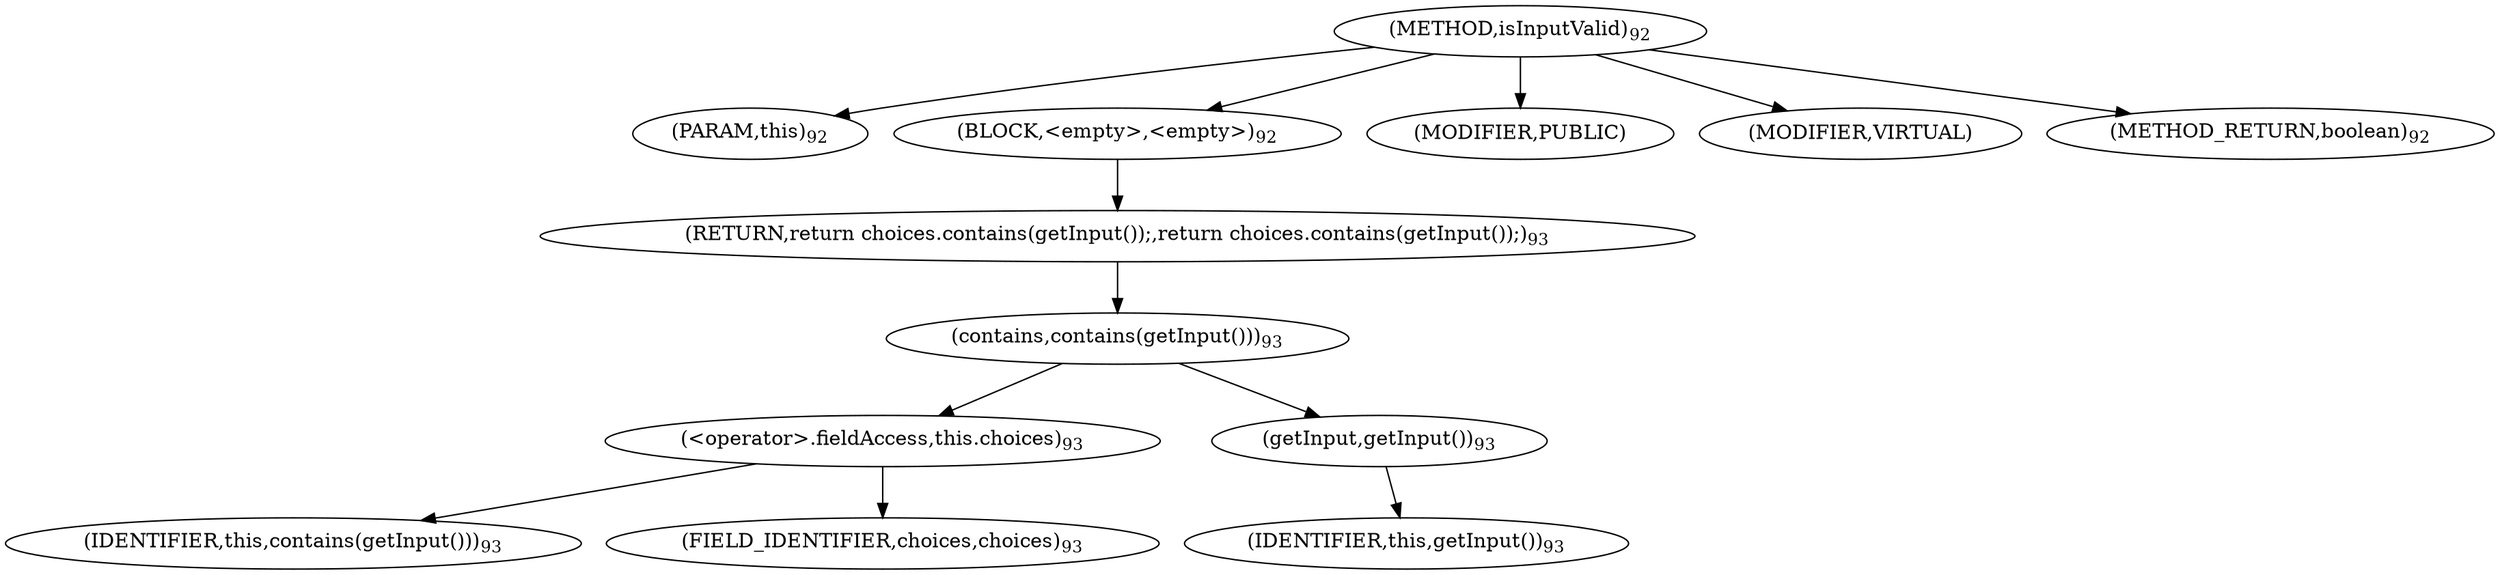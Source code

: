 digraph "isInputValid" {  
"60" [label = <(METHOD,isInputValid)<SUB>92</SUB>> ]
"7" [label = <(PARAM,this)<SUB>92</SUB>> ]
"61" [label = <(BLOCK,&lt;empty&gt;,&lt;empty&gt;)<SUB>92</SUB>> ]
"62" [label = <(RETURN,return choices.contains(getInput());,return choices.contains(getInput());)<SUB>93</SUB>> ]
"63" [label = <(contains,contains(getInput()))<SUB>93</SUB>> ]
"64" [label = <(&lt;operator&gt;.fieldAccess,this.choices)<SUB>93</SUB>> ]
"65" [label = <(IDENTIFIER,this,contains(getInput()))<SUB>93</SUB>> ]
"66" [label = <(FIELD_IDENTIFIER,choices,choices)<SUB>93</SUB>> ]
"67" [label = <(getInput,getInput())<SUB>93</SUB>> ]
"6" [label = <(IDENTIFIER,this,getInput())<SUB>93</SUB>> ]
"68" [label = <(MODIFIER,PUBLIC)> ]
"69" [label = <(MODIFIER,VIRTUAL)> ]
"70" [label = <(METHOD_RETURN,boolean)<SUB>92</SUB>> ]
  "60" -> "7" 
  "60" -> "61" 
  "60" -> "68" 
  "60" -> "69" 
  "60" -> "70" 
  "61" -> "62" 
  "62" -> "63" 
  "63" -> "64" 
  "63" -> "67" 
  "64" -> "65" 
  "64" -> "66" 
  "67" -> "6" 
}
